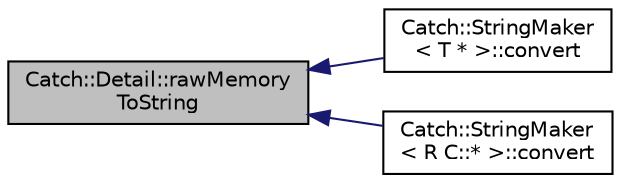digraph "Catch::Detail::rawMemoryToString"
{
  edge [fontname="Helvetica",fontsize="10",labelfontname="Helvetica",labelfontsize="10"];
  node [fontname="Helvetica",fontsize="10",shape=record];
  rankdir="LR";
  Node1 [label="Catch::Detail::rawMemory\lToString",height=0.2,width=0.4,color="black", fillcolor="grey75", style="filled" fontcolor="black"];
  Node1 -> Node2 [dir="back",color="midnightblue",fontsize="10",style="solid",fontname="Helvetica"];
  Node2 [label="Catch::StringMaker\l\< T * \>::convert",height=0.2,width=0.4,color="black", fillcolor="white", style="filled",URL="$struct_catch_1_1_string_maker_3_01_t_01_5_01_4.html#a2adbc75c99d71b8323f4052bcb0815c9"];
  Node1 -> Node3 [dir="back",color="midnightblue",fontsize="10",style="solid",fontname="Helvetica"];
  Node3 [label="Catch::StringMaker\l\< R C::* \>::convert",height=0.2,width=0.4,color="black", fillcolor="white", style="filled",URL="$struct_catch_1_1_string_maker_3_01_r_01_c_1_1_5_01_4.html#af69c15e0b406e945777137fe4a333731"];
}
